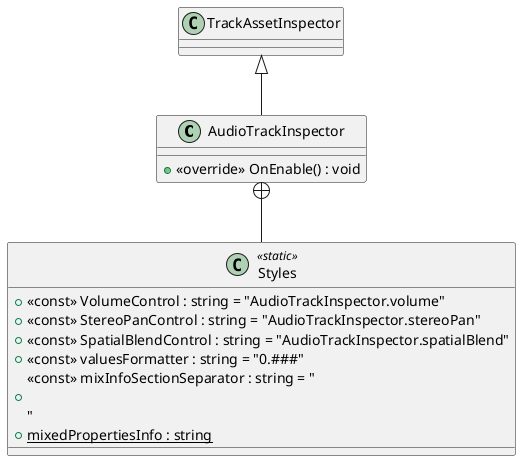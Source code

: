 @startuml
class AudioTrackInspector {
    + <<override>> OnEnable() : void
}
class Styles <<static>> {
    + <<const>> VolumeControl : string = "AudioTrackInspector.volume"
    + <<const>> StereoPanControl : string = "AudioTrackInspector.stereoPan"
    + <<const>> SpatialBlendControl : string = "AudioTrackInspector.spatialBlend"
    + <<const>> valuesFormatter : string = "0.###"
    + <<const>> mixInfoSectionSeparator : string = "\n\n"
    + {static} mixedPropertiesInfo : string
}
TrackAssetInspector <|-- AudioTrackInspector
AudioTrackInspector +-- Styles
@enduml
